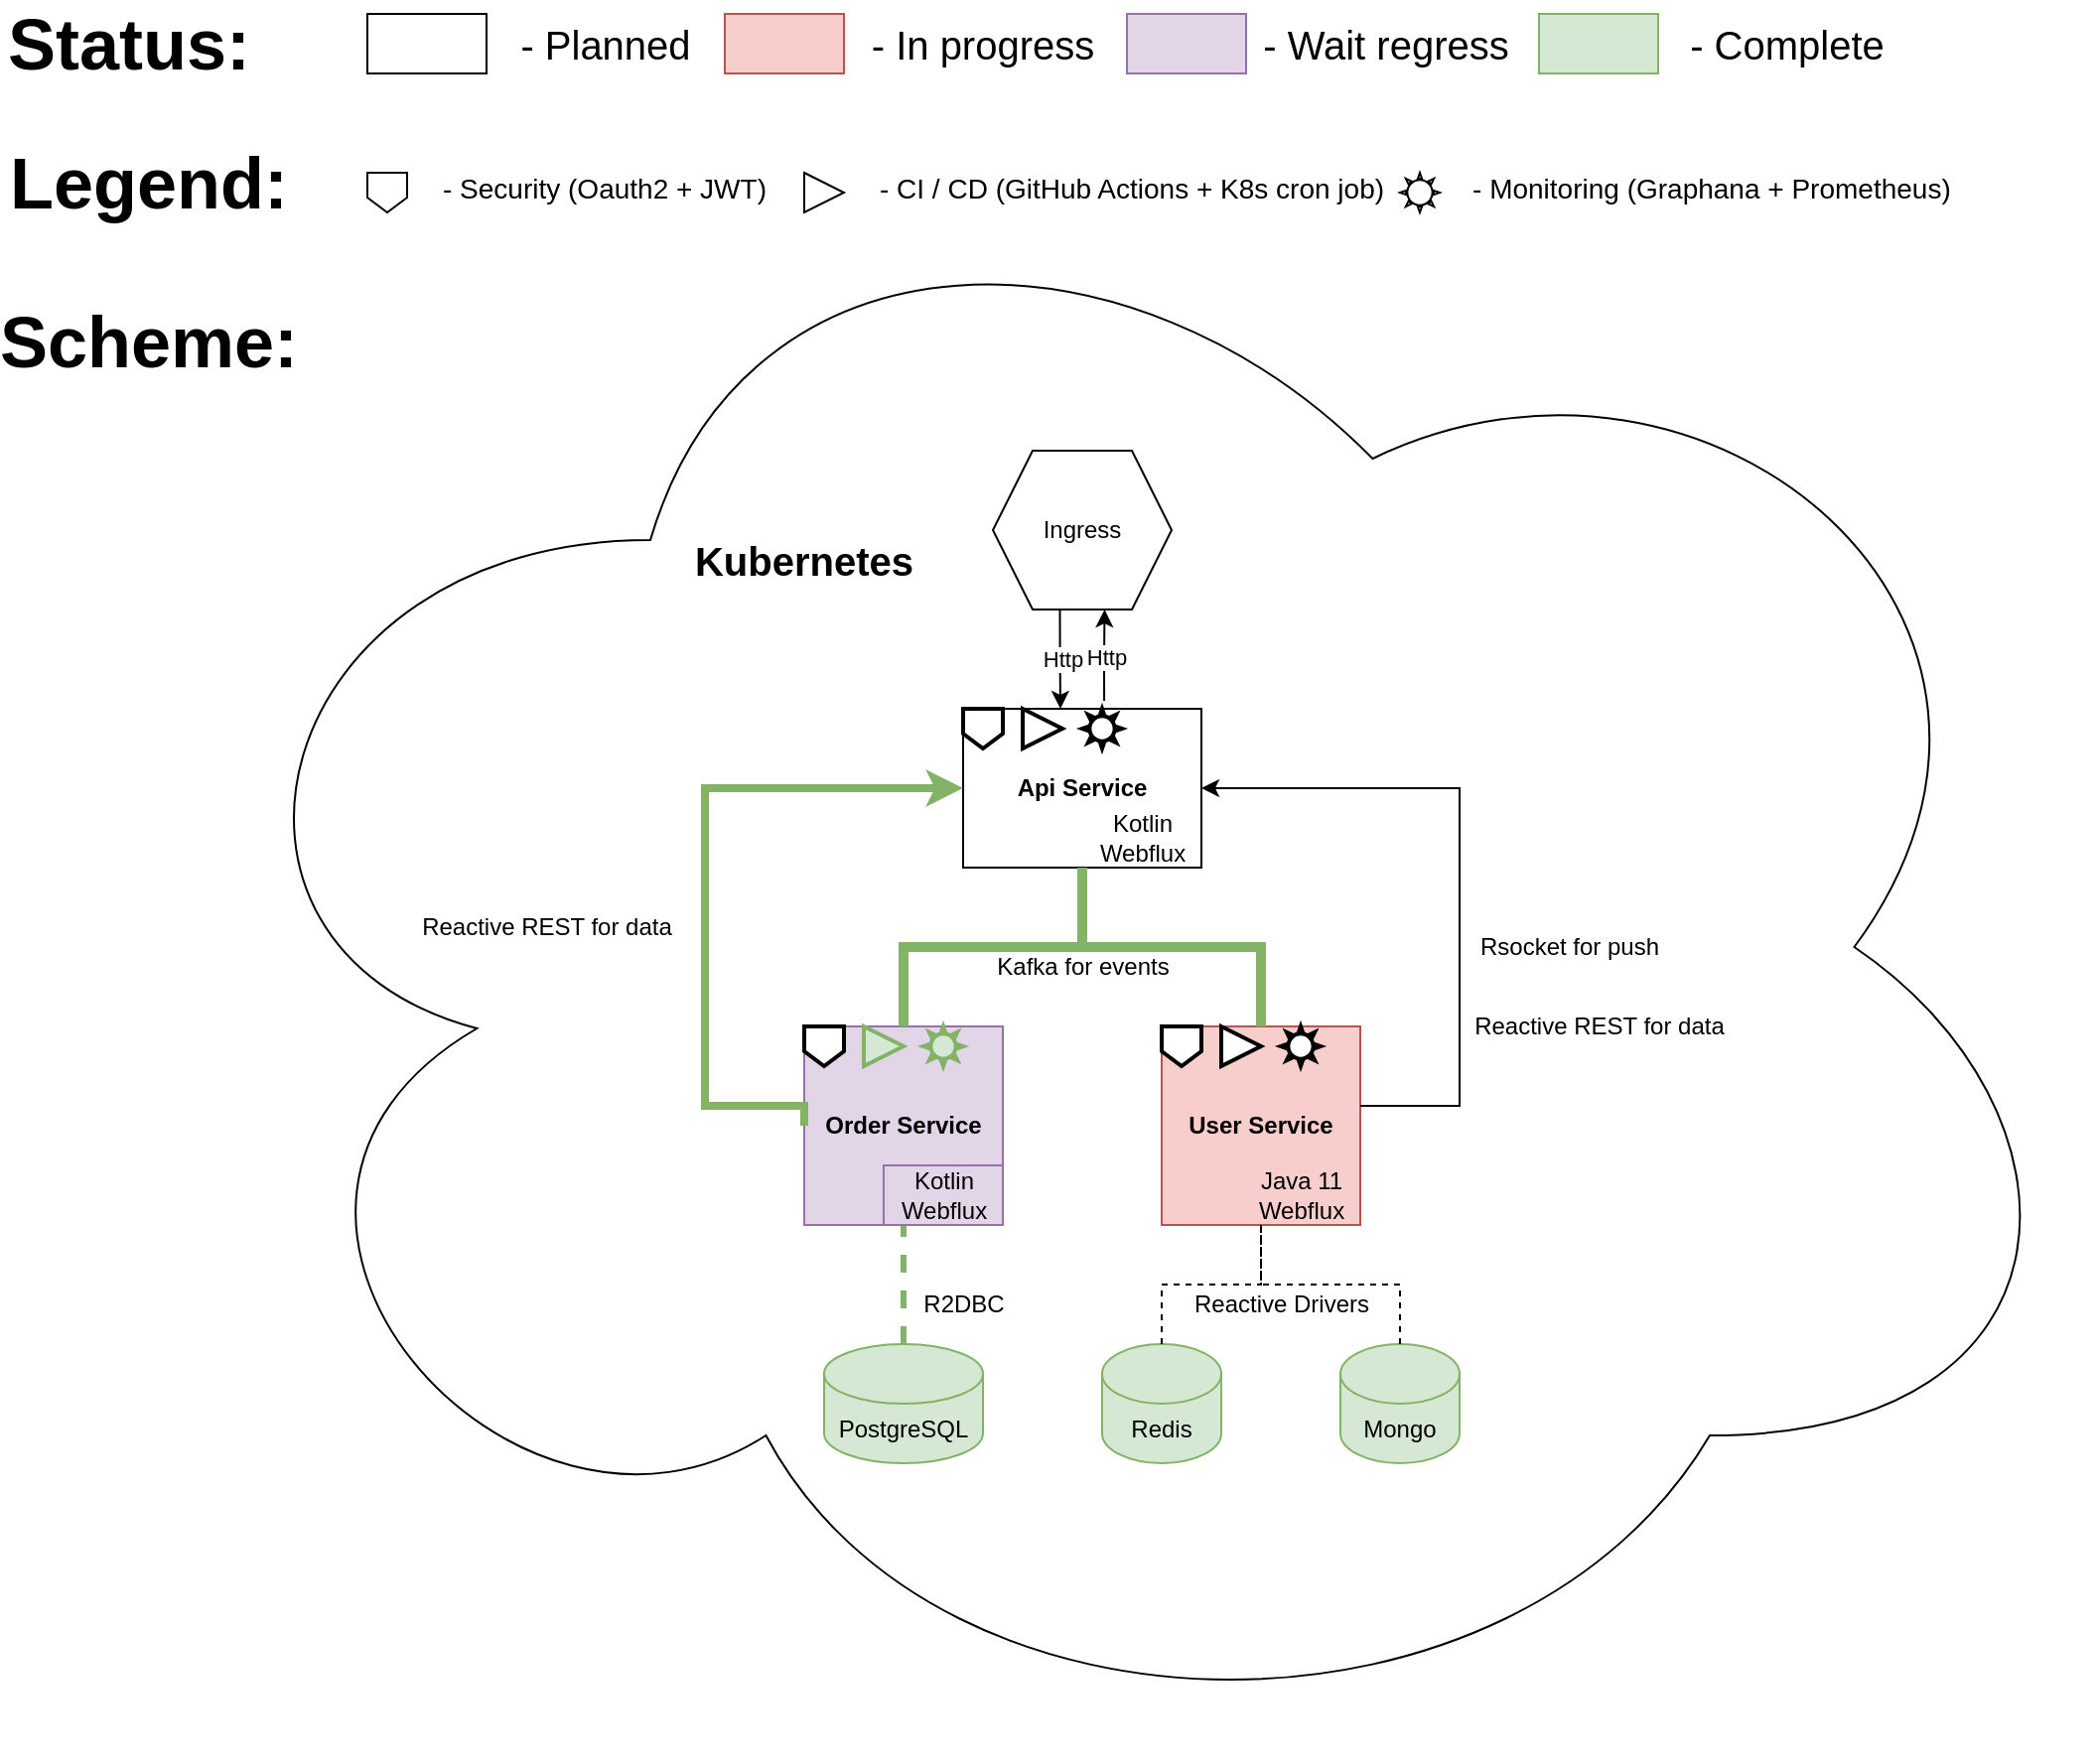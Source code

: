 <mxfile version="15.5.8" type="github">
  <diagram id="oiyiW2vkrC8ygkZaL_Hv" name="Page-1">
    <mxGraphModel dx="2462" dy="2046" grid="1" gridSize="10" guides="1" tooltips="1" connect="1" arrows="1" fold="1" page="1" pageScale="1" pageWidth="827" pageHeight="1169" math="0" shadow="0">
      <root>
        <mxCell id="0" />
        <mxCell id="1" parent="0" />
        <mxCell id="nYWHVTbInicaqjC0b95Y-31" value="" style="ellipse;shape=cloud;whiteSpace=wrap;html=1;" parent="1" vertex="1">
          <mxGeometry x="-120" y="-210" width="970" height="820" as="geometry" />
        </mxCell>
        <mxCell id="nYWHVTbInicaqjC0b95Y-1" value="&lt;b&gt;Api Service&lt;/b&gt;" style="rounded=0;whiteSpace=wrap;html=1;" parent="1" vertex="1">
          <mxGeometry x="280" y="80" width="120" height="80" as="geometry" />
        </mxCell>
        <mxCell id="nYWHVTbInicaqjC0b95Y-2" value="&lt;b&gt;Order Service&lt;/b&gt;" style="whiteSpace=wrap;html=1;aspect=fixed;fillColor=#e1d5e7;strokeColor=#9673a6;" parent="1" vertex="1">
          <mxGeometry x="200" y="240" width="100" height="100" as="geometry" />
        </mxCell>
        <mxCell id="nYWHVTbInicaqjC0b95Y-3" value="&lt;b&gt;User Service&lt;/b&gt;" style="whiteSpace=wrap;html=1;aspect=fixed;fillColor=#f8cecc;strokeColor=#b85450;" parent="1" vertex="1">
          <mxGeometry x="380" y="240" width="100" height="100" as="geometry" />
        </mxCell>
        <mxCell id="nYWHVTbInicaqjC0b95Y-6" value="Kafka for events" style="text;html=1;align=center;verticalAlign=middle;resizable=0;points=[];autosize=1;strokeColor=none;fillColor=none;" parent="1" vertex="1">
          <mxGeometry x="290" y="200" width="100" height="20" as="geometry" />
        </mxCell>
        <mxCell id="nYWHVTbInicaqjC0b95Y-8" value="" style="endArrow=classic;html=1;rounded=0;edgeStyle=orthogonalEdgeStyle;entryX=1;entryY=0.5;entryDx=0;entryDy=0;" parent="1" target="nYWHVTbInicaqjC0b95Y-1" edge="1">
          <mxGeometry width="50" height="50" relative="1" as="geometry">
            <mxPoint x="480" y="280" as="sourcePoint" />
            <mxPoint x="520" y="120" as="targetPoint" />
            <Array as="points">
              <mxPoint x="530" y="280" />
              <mxPoint x="530" y="120" />
            </Array>
          </mxGeometry>
        </mxCell>
        <mxCell id="nYWHVTbInicaqjC0b95Y-9" value="" style="endArrow=classic;html=1;rounded=0;edgeStyle=orthogonalEdgeStyle;entryX=0;entryY=0.5;entryDx=0;entryDy=0;exitX=0;exitY=0.5;exitDx=0;exitDy=0;fillColor=#d5e8d4;strokeColor=#82b366;strokeWidth=4;" parent="1" source="nYWHVTbInicaqjC0b95Y-2" target="nYWHVTbInicaqjC0b95Y-1" edge="1">
          <mxGeometry width="50" height="50" relative="1" as="geometry">
            <mxPoint x="100" y="280" as="sourcePoint" />
            <mxPoint x="20" y="120" as="targetPoint" />
            <Array as="points">
              <mxPoint x="150" y="280" />
              <mxPoint x="150" y="120" />
            </Array>
          </mxGeometry>
        </mxCell>
        <mxCell id="nYWHVTbInicaqjC0b95Y-10" value="Reactive REST for data" style="text;html=1;align=center;verticalAlign=middle;resizable=0;points=[];autosize=1;strokeColor=none;fillColor=none;" parent="1" vertex="1">
          <mxGeometry y="180" width="140" height="20" as="geometry" />
        </mxCell>
        <mxCell id="nYWHVTbInicaqjC0b95Y-11" value="Rsocket for push" style="text;html=1;align=center;verticalAlign=middle;resizable=0;points=[];autosize=1;strokeColor=none;fillColor=none;" parent="1" vertex="1">
          <mxGeometry x="530" y="190" width="110" height="20" as="geometry" />
        </mxCell>
        <mxCell id="nYWHVTbInicaqjC0b95Y-12" value="PostgreSQL" style="shape=cylinder3;whiteSpace=wrap;html=1;boundedLbl=1;backgroundOutline=1;size=15;fillColor=#d5e8d4;strokeColor=#82b366;" parent="1" vertex="1">
          <mxGeometry x="210" y="400" width="80" height="60" as="geometry" />
        </mxCell>
        <mxCell id="nYWHVTbInicaqjC0b95Y-13" value="" style="endArrow=none;dashed=1;html=1;rounded=0;edgeStyle=orthogonalEdgeStyle;entryX=0.5;entryY=1;entryDx=0;entryDy=0;exitX=0.5;exitY=0;exitDx=0;exitDy=0;exitPerimeter=0;fillColor=#d5e8d4;strokeColor=#82b366;strokeWidth=3;" parent="1" source="nYWHVTbInicaqjC0b95Y-12" target="nYWHVTbInicaqjC0b95Y-2" edge="1">
          <mxGeometry width="50" height="50" relative="1" as="geometry">
            <mxPoint x="390" y="410" as="sourcePoint" />
            <mxPoint x="440" y="360" as="targetPoint" />
          </mxGeometry>
        </mxCell>
        <mxCell id="nYWHVTbInicaqjC0b95Y-14" value="Redis" style="shape=cylinder3;whiteSpace=wrap;html=1;boundedLbl=1;backgroundOutline=1;size=15;fillColor=#d5e8d4;strokeColor=#82b366;" parent="1" vertex="1">
          <mxGeometry x="350" y="400" width="60" height="60" as="geometry" />
        </mxCell>
        <mxCell id="nYWHVTbInicaqjC0b95Y-15" value="Mongo" style="shape=cylinder3;whiteSpace=wrap;html=1;boundedLbl=1;backgroundOutline=1;size=15;fillColor=#d5e8d4;strokeColor=#82b366;" parent="1" vertex="1">
          <mxGeometry x="470" y="400" width="60" height="60" as="geometry" />
        </mxCell>
        <mxCell id="nYWHVTbInicaqjC0b95Y-16" value="" style="endArrow=none;dashed=1;html=1;rounded=0;edgeStyle=orthogonalEdgeStyle;exitX=0.5;exitY=0;exitDx=0;exitDy=0;exitPerimeter=0;entryX=0.5;entryY=1;entryDx=0;entryDy=0;" parent="1" source="nYWHVTbInicaqjC0b95Y-14" target="nYWHVTbInicaqjC0b95Y-3" edge="1">
          <mxGeometry width="50" height="50" relative="1" as="geometry">
            <mxPoint x="390" y="410" as="sourcePoint" />
            <mxPoint x="440" y="360" as="targetPoint" />
          </mxGeometry>
        </mxCell>
        <mxCell id="nYWHVTbInicaqjC0b95Y-17" value="" style="endArrow=none;dashed=1;html=1;rounded=0;edgeStyle=orthogonalEdgeStyle;exitX=0.5;exitY=0;exitDx=0;exitDy=0;exitPerimeter=0;entryX=0.5;entryY=1;entryDx=0;entryDy=0;" parent="1" source="nYWHVTbInicaqjC0b95Y-15" target="nYWHVTbInicaqjC0b95Y-3" edge="1">
          <mxGeometry width="50" height="50" relative="1" as="geometry">
            <mxPoint x="410" y="360" as="sourcePoint" />
            <mxPoint x="450" y="330" as="targetPoint" />
          </mxGeometry>
        </mxCell>
        <mxCell id="nYWHVTbInicaqjC0b95Y-18" value="R2DBC" style="text;html=1;align=center;verticalAlign=middle;resizable=0;points=[];autosize=1;strokeColor=none;fillColor=none;" parent="1" vertex="1">
          <mxGeometry x="250" y="370" width="60" height="20" as="geometry" />
        </mxCell>
        <mxCell id="nYWHVTbInicaqjC0b95Y-19" value="Reactive Drivers" style="text;html=1;align=center;verticalAlign=middle;resizable=0;points=[];autosize=1;strokeColor=none;fillColor=none;" parent="1" vertex="1">
          <mxGeometry x="390" y="370" width="100" height="20" as="geometry" />
        </mxCell>
        <mxCell id="nYWHVTbInicaqjC0b95Y-20" value="Reactive REST for data" style="text;html=1;align=center;verticalAlign=middle;resizable=0;points=[];autosize=1;strokeColor=none;fillColor=none;" parent="1" vertex="1">
          <mxGeometry x="530" y="230" width="140" height="20" as="geometry" />
        </mxCell>
        <mxCell id="nYWHVTbInicaqjC0b95Y-21" value="&lt;div&gt;Kotlin&lt;/div&gt;&lt;div&gt;Webflux&lt;br&gt;&lt;/div&gt;" style="text;html=1;align=center;verticalAlign=middle;resizable=0;points=[];autosize=1;strokeColor=#9673a6;fillColor=#e1d5e7;" parent="1" vertex="1">
          <mxGeometry x="240" y="310" width="60" height="30" as="geometry" />
        </mxCell>
        <mxCell id="nYWHVTbInicaqjC0b95Y-22" value="&lt;div&gt;&lt;span&gt;Java 11&lt;/span&gt;&lt;/div&gt;&lt;div&gt;&lt;span&gt;Webflux&lt;/span&gt;&lt;/div&gt;" style="text;html=1;align=center;verticalAlign=middle;resizable=0;points=[];autosize=1;strokeColor=none;fillColor=none;" parent="1" vertex="1">
          <mxGeometry x="420" y="310" width="60" height="30" as="geometry" />
        </mxCell>
        <mxCell id="nYWHVTbInicaqjC0b95Y-23" value="&lt;div&gt;Kotlin&lt;/div&gt;&lt;div&gt;Webflux&lt;br&gt;&lt;/div&gt;" style="text;html=1;align=center;verticalAlign=middle;resizable=0;points=[];autosize=1;strokeColor=none;fillColor=none;" parent="1" vertex="1">
          <mxGeometry x="340" y="130" width="60" height="30" as="geometry" />
        </mxCell>
        <mxCell id="nYWHVTbInicaqjC0b95Y-24" value="Ingress" style="shape=hexagon;perimeter=hexagonPerimeter2;whiteSpace=wrap;html=1;fixedSize=1;" parent="1" vertex="1">
          <mxGeometry x="295" y="-50" width="90" height="80" as="geometry" />
        </mxCell>
        <mxCell id="nYWHVTbInicaqjC0b95Y-26" value="" style="endArrow=classic;html=1;rounded=0;edgeStyle=orthogonalEdgeStyle;exitX=0.375;exitY=1;exitDx=0;exitDy=0;" parent="1" source="nYWHVTbInicaqjC0b95Y-24" edge="1">
          <mxGeometry relative="1" as="geometry">
            <mxPoint x="360" y="270" as="sourcePoint" />
            <mxPoint x="329" y="80" as="targetPoint" />
          </mxGeometry>
        </mxCell>
        <mxCell id="nYWHVTbInicaqjC0b95Y-27" value="Http" style="edgeLabel;resizable=0;html=1;align=center;verticalAlign=middle;" parent="nYWHVTbInicaqjC0b95Y-26" connectable="0" vertex="1">
          <mxGeometry relative="1" as="geometry" />
        </mxCell>
        <mxCell id="nYWHVTbInicaqjC0b95Y-28" value="" style="endArrow=classic;html=1;rounded=0;edgeStyle=orthogonalEdgeStyle;exitX=0.592;exitY=-0.05;exitDx=0;exitDy=0;entryX=0.625;entryY=1;entryDx=0;entryDy=0;exitPerimeter=0;" parent="1" source="nYWHVTbInicaqjC0b95Y-1" target="nYWHVTbInicaqjC0b95Y-24" edge="1">
          <mxGeometry relative="1" as="geometry">
            <mxPoint x="338.75" y="40" as="sourcePoint" />
            <mxPoint x="339" y="90" as="targetPoint" />
          </mxGeometry>
        </mxCell>
        <mxCell id="nYWHVTbInicaqjC0b95Y-29" value="Http" style="edgeLabel;resizable=0;html=1;align=center;verticalAlign=middle;" parent="nYWHVTbInicaqjC0b95Y-28" connectable="0" vertex="1">
          <mxGeometry relative="1" as="geometry" />
        </mxCell>
        <mxCell id="nYWHVTbInicaqjC0b95Y-32" value="" style="endArrow=none;html=1;rounded=0;edgeStyle=orthogonalEdgeStyle;entryX=0.5;entryY=0;entryDx=0;entryDy=0;fillColor=#d5e8d4;strokeColor=#82b366;strokeWidth=5;" parent="1" target="nYWHVTbInicaqjC0b95Y-3" edge="1">
          <mxGeometry width="50" height="50" relative="1" as="geometry">
            <mxPoint x="340" y="160" as="sourcePoint" />
            <mxPoint x="430" y="240" as="targetPoint" />
            <Array as="points">
              <mxPoint x="340" y="200" />
              <mxPoint x="430" y="200" />
            </Array>
          </mxGeometry>
        </mxCell>
        <mxCell id="nYWHVTbInicaqjC0b95Y-33" value="&lt;font style=&quot;font-size: 20px&quot;&gt;&lt;b&gt;Kubernetes&lt;/b&gt;&lt;/font&gt;" style="text;html=1;strokeColor=none;fillColor=none;align=center;verticalAlign=middle;whiteSpace=wrap;rounded=0;" parent="1" vertex="1">
          <mxGeometry x="160" y="-10" width="80" height="30" as="geometry" />
        </mxCell>
        <mxCell id="nYWHVTbInicaqjC0b95Y-34" value="" style="endArrow=none;html=1;rounded=0;edgeStyle=orthogonalEdgeStyle;entryX=0.5;entryY=0;entryDx=0;entryDy=0;fillColor=#d5e8d4;strokeColor=#82b366;strokeWidth=5;" parent="1" target="nYWHVTbInicaqjC0b95Y-2" edge="1">
          <mxGeometry width="50" height="50" relative="1" as="geometry">
            <mxPoint x="340" y="160" as="sourcePoint" />
            <mxPoint x="440" y="250" as="targetPoint" />
            <Array as="points">
              <mxPoint x="340" y="160" />
              <mxPoint x="340" y="200" />
              <mxPoint x="250" y="200" />
            </Array>
          </mxGeometry>
        </mxCell>
        <mxCell id="nYWHVTbInicaqjC0b95Y-35" value="" style="rounded=0;whiteSpace=wrap;html=1;fontSize=20;" parent="1" vertex="1">
          <mxGeometry x="-20" y="-270" width="60" height="30" as="geometry" />
        </mxCell>
        <mxCell id="nYWHVTbInicaqjC0b95Y-36" value="" style="rounded=0;whiteSpace=wrap;html=1;fontSize=20;fillColor=#f8cecc;strokeColor=#b85450;" parent="1" vertex="1">
          <mxGeometry x="160" y="-270" width="60" height="30" as="geometry" />
        </mxCell>
        <mxCell id="nYWHVTbInicaqjC0b95Y-37" value="" style="rounded=0;whiteSpace=wrap;html=1;fontSize=20;fillColor=#d5e8d4;strokeColor=#82b366;" parent="1" vertex="1">
          <mxGeometry x="570" y="-270" width="60" height="30" as="geometry" />
        </mxCell>
        <mxCell id="nYWHVTbInicaqjC0b95Y-39" value="- Planned" style="text;html=1;strokeColor=none;fillColor=none;align=center;verticalAlign=middle;whiteSpace=wrap;rounded=0;fontSize=20;" parent="1" vertex="1">
          <mxGeometry x="50" y="-270" width="100" height="30" as="geometry" />
        </mxCell>
        <mxCell id="nYWHVTbInicaqjC0b95Y-40" value="- In progress" style="text;html=1;strokeColor=none;fillColor=none;align=center;verticalAlign=middle;whiteSpace=wrap;rounded=0;fontSize=20;" parent="1" vertex="1">
          <mxGeometry x="230" y="-270" width="120" height="30" as="geometry" />
        </mxCell>
        <mxCell id="nYWHVTbInicaqjC0b95Y-41" value="- Complete" style="text;html=1;strokeColor=none;fillColor=none;align=center;verticalAlign=middle;whiteSpace=wrap;rounded=0;fontSize=20;" parent="1" vertex="1">
          <mxGeometry x="640" y="-270" width="110" height="30" as="geometry" />
        </mxCell>
        <mxCell id="g0syKWQQ49Jkf8N2EbLG-2" value="" style="rounded=0;whiteSpace=wrap;html=1;fontSize=20;fillColor=#e1d5e7;strokeColor=#9673a6;" parent="1" vertex="1">
          <mxGeometry x="362.5" y="-270" width="60" height="30" as="geometry" />
        </mxCell>
        <mxCell id="g0syKWQQ49Jkf8N2EbLG-4" value="- Wait regress" style="text;html=1;strokeColor=none;fillColor=none;align=center;verticalAlign=middle;whiteSpace=wrap;rounded=0;fontSize=20;" parent="1" vertex="1">
          <mxGeometry x="377.5" y="-270" width="230" height="30" as="geometry" />
        </mxCell>
        <mxCell id="g0syKWQQ49Jkf8N2EbLG-8" value="" style="shape=offPageConnector;whiteSpace=wrap;html=1;" parent="1" vertex="1">
          <mxGeometry x="-20" y="-190" width="20" height="20" as="geometry" />
        </mxCell>
        <mxCell id="g0syKWQQ49Jkf8N2EbLG-9" value="&lt;font style=&quot;font-size: 14px&quot;&gt;- Security (Oauth2 + JWT)&lt;/font&gt;" style="text;html=1;strokeColor=none;fillColor=none;align=center;verticalAlign=middle;whiteSpace=wrap;rounded=0;fontSize=20;" parent="1" vertex="1">
          <mxGeometry x="-2.5" y="-200" width="202.5" height="30" as="geometry" />
        </mxCell>
        <mxCell id="g0syKWQQ49Jkf8N2EbLG-10" value="" style="triangle;whiteSpace=wrap;html=1;fontSize=14;" parent="1" vertex="1">
          <mxGeometry x="200" y="-190" width="20" height="20" as="geometry" />
        </mxCell>
        <mxCell id="g0syKWQQ49Jkf8N2EbLG-11" value="&lt;font style=&quot;font-size: 14px&quot;&gt;- CI / CD (GitHub Actions + K8s cron job)&lt;/font&gt;" style="text;html=1;strokeColor=none;fillColor=none;align=center;verticalAlign=middle;whiteSpace=wrap;rounded=0;fontSize=20;" parent="1" vertex="1">
          <mxGeometry x="220" y="-200" width="290" height="30" as="geometry" />
        </mxCell>
        <mxCell id="g0syKWQQ49Jkf8N2EbLG-12" value="" style="verticalLabelPosition=bottom;verticalAlign=top;html=1;shape=mxgraph.basic.sun;fontSize=14;" parent="1" vertex="1">
          <mxGeometry x="500" y="-190" width="20" height="20" as="geometry" />
        </mxCell>
        <mxCell id="g0syKWQQ49Jkf8N2EbLG-13" value="&lt;font style=&quot;font-size: 14px&quot;&gt;&amp;nbsp;- Monitoring (Graphana + Prometheus)&lt;/font&gt;" style="text;html=1;strokeColor=none;fillColor=none;align=center;verticalAlign=middle;whiteSpace=wrap;rounded=0;fontSize=20;" parent="1" vertex="1">
          <mxGeometry x="510" y="-200" width="290" height="30" as="geometry" />
        </mxCell>
        <mxCell id="g0syKWQQ49Jkf8N2EbLG-14" value="" style="shape=offPageConnector;whiteSpace=wrap;html=1;strokeWidth=2;" parent="1" vertex="1">
          <mxGeometry x="200" y="240" width="20" height="20" as="geometry" />
        </mxCell>
        <mxCell id="g0syKWQQ49Jkf8N2EbLG-15" value="" style="triangle;whiteSpace=wrap;html=1;fontSize=14;fillColor=#d5e8d4;strokeColor=#82b366;strokeWidth=2;" parent="1" vertex="1">
          <mxGeometry x="230" y="240" width="20" height="20" as="geometry" />
        </mxCell>
        <mxCell id="g0syKWQQ49Jkf8N2EbLG-16" value="" style="verticalLabelPosition=bottom;verticalAlign=top;html=1;shape=mxgraph.basic.sun;fontSize=14;fillColor=#d5e8d4;strokeColor=#82b366;strokeWidth=2;" parent="1" vertex="1">
          <mxGeometry x="260" y="240" width="20" height="20" as="geometry" />
        </mxCell>
        <mxCell id="g0syKWQQ49Jkf8N2EbLG-17" value="" style="shape=offPageConnector;whiteSpace=wrap;html=1;strokeWidth=2;" parent="1" vertex="1">
          <mxGeometry x="380" y="240" width="20" height="20" as="geometry" />
        </mxCell>
        <mxCell id="g0syKWQQ49Jkf8N2EbLG-18" value="" style="triangle;whiteSpace=wrap;html=1;fontSize=14;strokeWidth=2;" parent="1" vertex="1">
          <mxGeometry x="410" y="240" width="20" height="20" as="geometry" />
        </mxCell>
        <mxCell id="g0syKWQQ49Jkf8N2EbLG-19" value="" style="verticalLabelPosition=bottom;verticalAlign=top;html=1;shape=mxgraph.basic.sun;fontSize=14;strokeWidth=2;" parent="1" vertex="1">
          <mxGeometry x="440" y="240" width="20" height="20" as="geometry" />
        </mxCell>
        <mxCell id="g0syKWQQ49Jkf8N2EbLG-20" value="" style="shape=offPageConnector;whiteSpace=wrap;html=1;strokeWidth=2;" parent="1" vertex="1">
          <mxGeometry x="280" y="80" width="20" height="20" as="geometry" />
        </mxCell>
        <mxCell id="g0syKWQQ49Jkf8N2EbLG-21" value="" style="triangle;whiteSpace=wrap;html=1;fontSize=14;strokeWidth=2;" parent="1" vertex="1">
          <mxGeometry x="310" y="80" width="20" height="20" as="geometry" />
        </mxCell>
        <mxCell id="g0syKWQQ49Jkf8N2EbLG-22" value="" style="verticalLabelPosition=bottom;verticalAlign=top;html=1;shape=mxgraph.basic.sun;fontSize=14;strokeWidth=2;" parent="1" vertex="1">
          <mxGeometry x="340" y="80" width="20" height="20" as="geometry" />
        </mxCell>
        <mxCell id="g0syKWQQ49Jkf8N2EbLG-23" value="&lt;font style=&quot;font-size: 36px;&quot;&gt;&lt;b style=&quot;font-size: 36px;&quot;&gt;Status:&lt;/b&gt;&lt;/font&gt;" style="text;html=1;strokeColor=none;fillColor=none;align=center;verticalAlign=middle;whiteSpace=wrap;rounded=0;fontSize=36;" parent="1" vertex="1">
          <mxGeometry x="-180" y="-270" width="80" height="30" as="geometry" />
        </mxCell>
        <mxCell id="g0syKWQQ49Jkf8N2EbLG-24" value="&lt;font style=&quot;font-size: 36px;&quot;&gt;&lt;b style=&quot;font-size: 36px;&quot;&gt;Legend:&lt;/b&gt;&lt;/font&gt;" style="text;html=1;strokeColor=none;fillColor=none;align=center;verticalAlign=middle;whiteSpace=wrap;rounded=0;fontSize=36;" parent="1" vertex="1">
          <mxGeometry x="-170" y="-200" width="80" height="30" as="geometry" />
        </mxCell>
        <mxCell id="g0syKWQQ49Jkf8N2EbLG-25" value="&lt;font style=&quot;font-size: 36px;&quot;&gt;&lt;b style=&quot;font-size: 36px;&quot;&gt;Scheme:&lt;br style=&quot;font-size: 36px;&quot;&gt;&lt;/b&gt;&lt;/font&gt;" style="text;html=1;strokeColor=none;fillColor=none;align=center;verticalAlign=middle;whiteSpace=wrap;rounded=0;fontSize=36;" parent="1" vertex="1">
          <mxGeometry x="-170" y="-120" width="80" height="30" as="geometry" />
        </mxCell>
      </root>
    </mxGraphModel>
  </diagram>
</mxfile>
